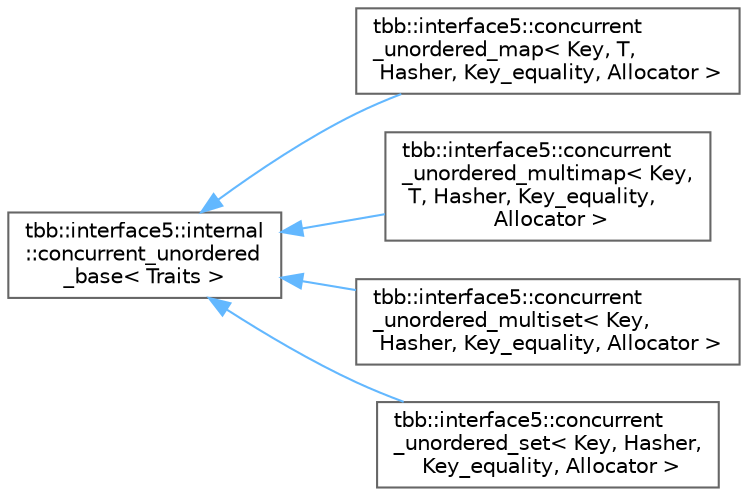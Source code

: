 digraph "类继承关系图"
{
 // LATEX_PDF_SIZE
  bgcolor="transparent";
  edge [fontname=Helvetica,fontsize=10,labelfontname=Helvetica,labelfontsize=10];
  node [fontname=Helvetica,fontsize=10,shape=box,height=0.2,width=0.4];
  rankdir="LR";
  Node0 [id="Node000000",label="tbb::interface5::internal\l::concurrent_unordered\l_base\< Traits \>",height=0.2,width=0.4,color="grey40", fillcolor="white", style="filled",URL="$classtbb_1_1interface5_1_1internal_1_1concurrent__unordered__base.html",tooltip=" "];
  Node0 -> Node1 [id="edge6696_Node000000_Node000001",dir="back",color="steelblue1",style="solid",tooltip=" "];
  Node1 [id="Node000001",label="tbb::interface5::concurrent\l_unordered_map\< Key, T,\l Hasher, Key_equality, Allocator \>",height=0.2,width=0.4,color="grey40", fillcolor="white", style="filled",URL="$classtbb_1_1interface5_1_1concurrent__unordered__map.html",tooltip=" "];
  Node0 -> Node2 [id="edge6697_Node000000_Node000002",dir="back",color="steelblue1",style="solid",tooltip=" "];
  Node2 [id="Node000002",label="tbb::interface5::concurrent\l_unordered_multimap\< Key,\l T, Hasher, Key_equality,\l Allocator \>",height=0.2,width=0.4,color="grey40", fillcolor="white", style="filled",URL="$classtbb_1_1interface5_1_1concurrent__unordered__multimap.html",tooltip=" "];
  Node0 -> Node3 [id="edge6698_Node000000_Node000003",dir="back",color="steelblue1",style="solid",tooltip=" "];
  Node3 [id="Node000003",label="tbb::interface5::concurrent\l_unordered_multiset\< Key,\l Hasher, Key_equality, Allocator \>",height=0.2,width=0.4,color="grey40", fillcolor="white", style="filled",URL="$classtbb_1_1interface5_1_1concurrent__unordered__multiset.html",tooltip=" "];
  Node0 -> Node4 [id="edge6699_Node000000_Node000004",dir="back",color="steelblue1",style="solid",tooltip=" "];
  Node4 [id="Node000004",label="tbb::interface5::concurrent\l_unordered_set\< Key, Hasher,\l Key_equality, Allocator \>",height=0.2,width=0.4,color="grey40", fillcolor="white", style="filled",URL="$classtbb_1_1interface5_1_1concurrent__unordered__set.html",tooltip=" "];
}
